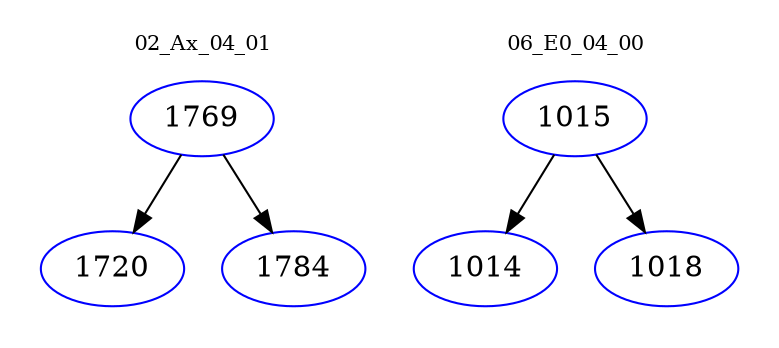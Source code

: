 digraph{
subgraph cluster_0 {
color = white
label = "02_Ax_04_01";
fontsize=10;
T0_1769 [label="1769", color="blue"]
T0_1769 -> T0_1720 [color="black"]
T0_1720 [label="1720", color="blue"]
T0_1769 -> T0_1784 [color="black"]
T0_1784 [label="1784", color="blue"]
}
subgraph cluster_1 {
color = white
label = "06_E0_04_00";
fontsize=10;
T1_1015 [label="1015", color="blue"]
T1_1015 -> T1_1014 [color="black"]
T1_1014 [label="1014", color="blue"]
T1_1015 -> T1_1018 [color="black"]
T1_1018 [label="1018", color="blue"]
}
}
